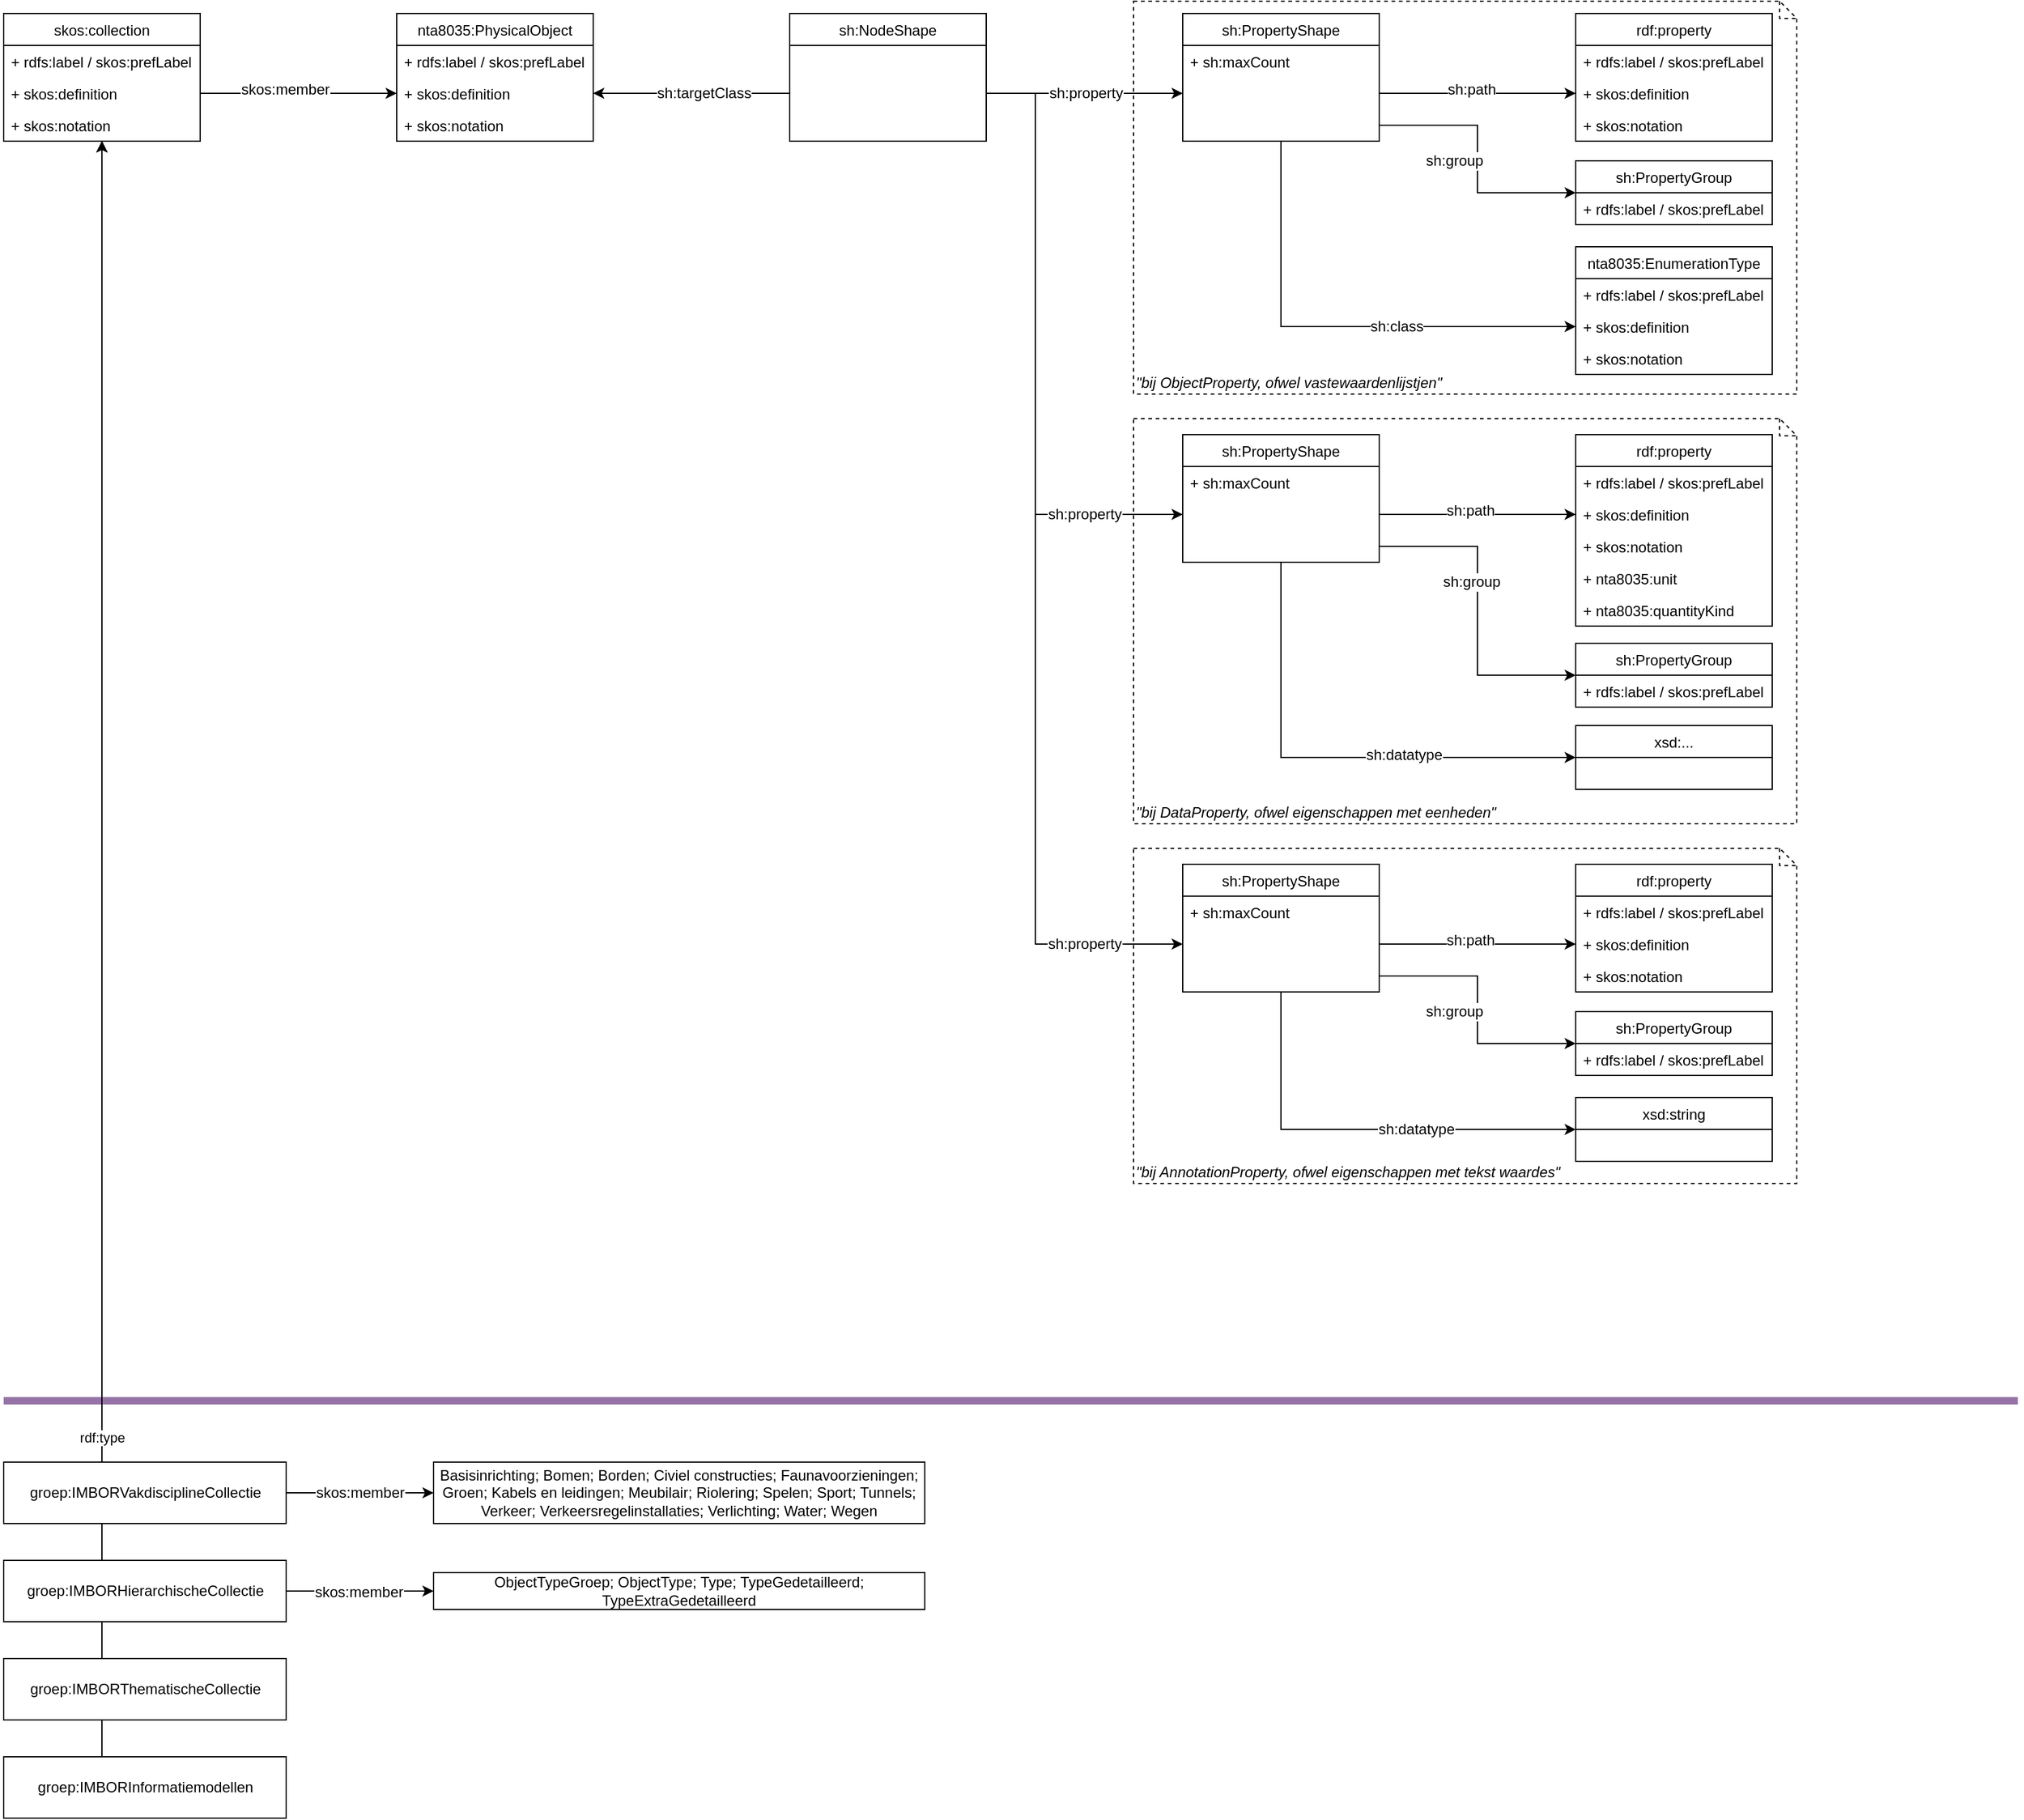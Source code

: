 <mxfile version="12.6.7" type="github">
  <diagram id="uO4dAVEa6rhhREKeQXkx" name="Page-1">
    <mxGraphModel dx="1662" dy="909" grid="1" gridSize="10" guides="1" tooltips="1" connect="1" arrows="1" fold="1" page="1" pageScale="1" pageWidth="1654" pageHeight="1169" math="0" shadow="0">
      <root>
        <mxCell id="0"/>
        <mxCell id="1" parent="0"/>
        <mxCell id="aZ_iibs6CTDmy4hI5hPu-142" value="rdf:type" style="edgeStyle=orthogonalEdgeStyle;rounded=0;orthogonalLoop=1;jettySize=auto;html=1;exitX=0.5;exitY=0;exitDx=0;exitDy=0;" edge="1" parent="1" source="aZ_iibs6CTDmy4hI5hPu-141" target="aZ_iibs6CTDmy4hI5hPu-5">
          <mxGeometry x="-0.757" y="-30" relative="1" as="geometry">
            <mxPoint x="135" y="1370" as="sourcePoint"/>
            <mxPoint x="100" y="134" as="targetPoint"/>
            <Array as="points">
              <mxPoint x="90" y="1440"/>
            </Array>
            <mxPoint as="offset"/>
          </mxGeometry>
        </mxCell>
        <mxCell id="aZ_iibs6CTDmy4hI5hPu-120" value="&lt;i&gt;&quot;bij AnnotationProperty, ofwel eigenschappen met tekst waardes&quot;&lt;/i&gt;" style="shape=note;whiteSpace=wrap;html=1;size=14;verticalAlign=bottom;align=left;spacingTop=-6;dashed=1;" vertex="1" parent="1">
          <mxGeometry x="930" y="700" width="540" height="273" as="geometry"/>
        </mxCell>
        <mxCell id="aZ_iibs6CTDmy4hI5hPu-119" value="&lt;i&gt;&quot;bij DataProperty, ofwel eigenschappen met eenheden&quot;&lt;/i&gt;" style="shape=note;whiteSpace=wrap;html=1;size=14;verticalAlign=bottom;align=left;spacingTop=-6;dashed=1;" vertex="1" parent="1">
          <mxGeometry x="930" y="350" width="540" height="330" as="geometry"/>
        </mxCell>
        <mxCell id="aZ_iibs6CTDmy4hI5hPu-118" value="&lt;i&gt;&quot;bij ObjectProperty, ofwel vastewaardenlijstjen&quot;&lt;/i&gt;" style="shape=note;whiteSpace=wrap;html=1;size=14;verticalAlign=bottom;align=left;spacingTop=-6;dashed=1;" vertex="1" parent="1">
          <mxGeometry x="930" y="10" width="540" height="320" as="geometry"/>
        </mxCell>
        <mxCell id="aZ_iibs6CTDmy4hI5hPu-1" value="nta8035:PhysicalObject" style="swimlane;fontStyle=0;childLayout=stackLayout;horizontal=1;startSize=26;fillColor=none;horizontalStack=0;resizeParent=1;resizeParentMax=0;resizeLast=0;collapsible=1;marginBottom=0;" vertex="1" parent="1">
          <mxGeometry x="330" y="20" width="160" height="104" as="geometry"/>
        </mxCell>
        <mxCell id="aZ_iibs6CTDmy4hI5hPu-2" value="+ rdfs:label / skos:prefLabel" style="text;strokeColor=none;fillColor=none;align=left;verticalAlign=top;spacingLeft=4;spacingRight=4;overflow=hidden;rotatable=0;points=[[0,0.5],[1,0.5]];portConstraint=eastwest;" vertex="1" parent="aZ_iibs6CTDmy4hI5hPu-1">
          <mxGeometry y="26" width="160" height="26" as="geometry"/>
        </mxCell>
        <mxCell id="aZ_iibs6CTDmy4hI5hPu-4" value="+ skos:definition" style="text;strokeColor=none;fillColor=none;align=left;verticalAlign=top;spacingLeft=4;spacingRight=4;overflow=hidden;rotatable=0;points=[[0,0.5],[1,0.5]];portConstraint=eastwest;" vertex="1" parent="aZ_iibs6CTDmy4hI5hPu-1">
          <mxGeometry y="52" width="160" height="26" as="geometry"/>
        </mxCell>
        <mxCell id="aZ_iibs6CTDmy4hI5hPu-127" value="+ skos:notation" style="text;strokeColor=none;fillColor=none;align=left;verticalAlign=top;spacingLeft=4;spacingRight=4;overflow=hidden;rotatable=0;points=[[0,0.5],[1,0.5]];portConstraint=eastwest;" vertex="1" parent="aZ_iibs6CTDmy4hI5hPu-1">
          <mxGeometry y="78" width="160" height="26" as="geometry"/>
        </mxCell>
        <mxCell id="aZ_iibs6CTDmy4hI5hPu-5" value="skos:collection" style="swimlane;fontStyle=0;childLayout=stackLayout;horizontal=1;startSize=26;fillColor=none;horizontalStack=0;resizeParent=1;resizeParentMax=0;resizeLast=0;collapsible=1;marginBottom=0;" vertex="1" parent="1">
          <mxGeometry x="10" y="20" width="160" height="104" as="geometry"/>
        </mxCell>
        <mxCell id="aZ_iibs6CTDmy4hI5hPu-6" value="+ rdfs:label / skos:prefLabel" style="text;strokeColor=none;fillColor=none;align=left;verticalAlign=top;spacingLeft=4;spacingRight=4;overflow=hidden;rotatable=0;points=[[0,0.5],[1,0.5]];portConstraint=eastwest;" vertex="1" parent="aZ_iibs6CTDmy4hI5hPu-5">
          <mxGeometry y="26" width="160" height="26" as="geometry"/>
        </mxCell>
        <mxCell id="aZ_iibs6CTDmy4hI5hPu-7" value="+ skos:definition" style="text;strokeColor=none;fillColor=none;align=left;verticalAlign=top;spacingLeft=4;spacingRight=4;overflow=hidden;rotatable=0;points=[[0,0.5],[1,0.5]];portConstraint=eastwest;" vertex="1" parent="aZ_iibs6CTDmy4hI5hPu-5">
          <mxGeometry y="52" width="160" height="26" as="geometry"/>
        </mxCell>
        <mxCell id="aZ_iibs6CTDmy4hI5hPu-8" value="+ skos:notation" style="text;strokeColor=none;fillColor=none;align=left;verticalAlign=top;spacingLeft=4;spacingRight=4;overflow=hidden;rotatable=0;points=[[0,0.5],[1,0.5]];portConstraint=eastwest;" vertex="1" parent="aZ_iibs6CTDmy4hI5hPu-5">
          <mxGeometry y="78" width="160" height="26" as="geometry"/>
        </mxCell>
        <mxCell id="aZ_iibs6CTDmy4hI5hPu-9" style="edgeStyle=orthogonalEdgeStyle;rounded=0;orthogonalLoop=1;jettySize=auto;html=1;entryX=0;entryY=0.5;entryDx=0;entryDy=0;" edge="1" parent="1" source="aZ_iibs6CTDmy4hI5hPu-7">
          <mxGeometry relative="1" as="geometry">
            <mxPoint x="330" y="85" as="targetPoint"/>
          </mxGeometry>
        </mxCell>
        <mxCell id="aZ_iibs6CTDmy4hI5hPu-10" value="&lt;div&gt;skos:member&lt;/div&gt;" style="text;html=1;align=center;verticalAlign=middle;resizable=0;points=[];labelBackgroundColor=#ffffff;" vertex="1" connectable="0" parent="aZ_iibs6CTDmy4hI5hPu-9">
          <mxGeometry x="-0.143" y="3" relative="1" as="geometry">
            <mxPoint as="offset"/>
          </mxGeometry>
        </mxCell>
        <mxCell id="aZ_iibs6CTDmy4hI5hPu-21" style="edgeStyle=orthogonalEdgeStyle;rounded=0;orthogonalLoop=1;jettySize=auto;html=1;entryX=0;entryY=0.5;entryDx=0;entryDy=0;exitX=1;exitY=0.5;exitDx=0;exitDy=0;" edge="1" parent="1" source="aZ_iibs6CTDmy4hI5hPu-13" target="aZ_iibs6CTDmy4hI5hPu-19">
          <mxGeometry relative="1" as="geometry"/>
        </mxCell>
        <mxCell id="aZ_iibs6CTDmy4hI5hPu-22" value="sh:property" style="text;html=1;align=center;verticalAlign=middle;resizable=0;points=[];labelBackgroundColor=#ffffff;" vertex="1" connectable="0" parent="aZ_iibs6CTDmy4hI5hPu-21">
          <mxGeometry x="0.317" y="-2" relative="1" as="geometry">
            <mxPoint x="-25" y="-2" as="offset"/>
          </mxGeometry>
        </mxCell>
        <mxCell id="aZ_iibs6CTDmy4hI5hPu-11" value="sh:NodeShape" style="swimlane;fontStyle=0;childLayout=stackLayout;horizontal=1;startSize=26;fillColor=none;horizontalStack=0;resizeParent=1;resizeParentMax=0;resizeLast=0;collapsible=1;marginBottom=0;" vertex="1" parent="1">
          <mxGeometry x="650" y="20" width="160" height="104" as="geometry"/>
        </mxCell>
        <mxCell id="aZ_iibs6CTDmy4hI5hPu-12" value=" " style="text;strokeColor=none;fillColor=none;align=left;verticalAlign=top;spacingLeft=4;spacingRight=4;overflow=hidden;rotatable=0;points=[[0,0.5],[1,0.5]];portConstraint=eastwest;" vertex="1" parent="aZ_iibs6CTDmy4hI5hPu-11">
          <mxGeometry y="26" width="160" height="26" as="geometry"/>
        </mxCell>
        <mxCell id="aZ_iibs6CTDmy4hI5hPu-13" value=" " style="text;strokeColor=none;fillColor=none;align=left;verticalAlign=top;spacingLeft=4;spacingRight=4;overflow=hidden;rotatable=0;points=[[0,0.5],[1,0.5]];portConstraint=eastwest;" vertex="1" parent="aZ_iibs6CTDmy4hI5hPu-11">
          <mxGeometry y="52" width="160" height="26" as="geometry"/>
        </mxCell>
        <mxCell id="aZ_iibs6CTDmy4hI5hPu-14" value=" " style="text;strokeColor=none;fillColor=none;align=left;verticalAlign=top;spacingLeft=4;spacingRight=4;overflow=hidden;rotatable=0;points=[[0,0.5],[1,0.5]];portConstraint=eastwest;" vertex="1" parent="aZ_iibs6CTDmy4hI5hPu-11">
          <mxGeometry y="78" width="160" height="26" as="geometry"/>
        </mxCell>
        <mxCell id="aZ_iibs6CTDmy4hI5hPu-15" style="edgeStyle=orthogonalEdgeStyle;rounded=0;orthogonalLoop=1;jettySize=auto;html=1;entryX=1;entryY=0.5;entryDx=0;entryDy=0;" edge="1" parent="1" source="aZ_iibs6CTDmy4hI5hPu-13">
          <mxGeometry relative="1" as="geometry">
            <mxPoint x="490" y="85" as="targetPoint"/>
          </mxGeometry>
        </mxCell>
        <mxCell id="aZ_iibs6CTDmy4hI5hPu-16" value="sh:targetClass" style="text;html=1;align=center;verticalAlign=middle;resizable=0;points=[];labelBackgroundColor=#ffffff;" vertex="1" connectable="0" parent="aZ_iibs6CTDmy4hI5hPu-15">
          <mxGeometry x="-0.419" y="4" relative="1" as="geometry">
            <mxPoint x="-24" y="-4" as="offset"/>
          </mxGeometry>
        </mxCell>
        <mxCell id="aZ_iibs6CTDmy4hI5hPu-27" style="edgeStyle=orthogonalEdgeStyle;rounded=0;orthogonalLoop=1;jettySize=auto;html=1;entryX=0;entryY=0.5;entryDx=0;entryDy=0;exitX=1;exitY=0.5;exitDx=0;exitDy=0;" edge="1" parent="1" source="aZ_iibs6CTDmy4hI5hPu-19">
          <mxGeometry relative="1" as="geometry">
            <mxPoint x="1290" y="85" as="targetPoint"/>
          </mxGeometry>
        </mxCell>
        <mxCell id="aZ_iibs6CTDmy4hI5hPu-28" value="sh:path" style="text;html=1;align=center;verticalAlign=middle;resizable=0;points=[];labelBackgroundColor=#ffffff;" vertex="1" connectable="0" parent="aZ_iibs6CTDmy4hI5hPu-27">
          <mxGeometry x="-0.074" y="3" relative="1" as="geometry">
            <mxPoint as="offset"/>
          </mxGeometry>
        </mxCell>
        <mxCell id="aZ_iibs6CTDmy4hI5hPu-33" style="edgeStyle=orthogonalEdgeStyle;rounded=0;orthogonalLoop=1;jettySize=auto;html=1;entryX=0;entryY=0.5;entryDx=0;entryDy=0;" edge="1" parent="1" source="aZ_iibs6CTDmy4hI5hPu-17" target="aZ_iibs6CTDmy4hI5hPu-31">
          <mxGeometry relative="1" as="geometry">
            <mxPoint x="1090" y="140" as="sourcePoint"/>
            <mxPoint x="1250" y="330" as="targetPoint"/>
          </mxGeometry>
        </mxCell>
        <mxCell id="aZ_iibs6CTDmy4hI5hPu-34" value="sh:class" style="text;html=1;align=center;verticalAlign=middle;resizable=0;points=[];labelBackgroundColor=#ffffff;" vertex="1" connectable="0" parent="aZ_iibs6CTDmy4hI5hPu-33">
          <mxGeometry x="0.261" y="-22" relative="1" as="geometry">
            <mxPoint x="-2" y="-22" as="offset"/>
          </mxGeometry>
        </mxCell>
        <mxCell id="aZ_iibs6CTDmy4hI5hPu-50" style="edgeStyle=orthogonalEdgeStyle;rounded=0;orthogonalLoop=1;jettySize=auto;html=1;entryX=0;entryY=0.5;entryDx=0;entryDy=0;exitX=1;exitY=0.5;exitDx=0;exitDy=0;" edge="1" parent="1" source="aZ_iibs6CTDmy4hI5hPu-20" target="aZ_iibs6CTDmy4hI5hPu-46">
          <mxGeometry relative="1" as="geometry">
            <mxPoint x="1110" y="170" as="sourcePoint"/>
          </mxGeometry>
        </mxCell>
        <mxCell id="aZ_iibs6CTDmy4hI5hPu-51" value="sh:group" style="text;html=1;align=center;verticalAlign=middle;resizable=0;points=[];labelBackgroundColor=#ffffff;" vertex="1" connectable="0" parent="aZ_iibs6CTDmy4hI5hPu-50">
          <mxGeometry x="-0.436" relative="1" as="geometry">
            <mxPoint y="29" as="offset"/>
          </mxGeometry>
        </mxCell>
        <mxCell id="aZ_iibs6CTDmy4hI5hPu-17" value="sh:PropertyShape" style="swimlane;fontStyle=0;childLayout=stackLayout;horizontal=1;startSize=26;fillColor=none;horizontalStack=0;resizeParent=1;resizeParentMax=0;resizeLast=0;collapsible=1;marginBottom=0;" vertex="1" parent="1">
          <mxGeometry x="970" y="20" width="160" height="104" as="geometry"/>
        </mxCell>
        <mxCell id="aZ_iibs6CTDmy4hI5hPu-18" value="+ sh:maxCount" style="text;strokeColor=none;fillColor=none;align=left;verticalAlign=top;spacingLeft=4;spacingRight=4;overflow=hidden;rotatable=0;points=[[0,0.5],[1,0.5]];portConstraint=eastwest;" vertex="1" parent="aZ_iibs6CTDmy4hI5hPu-17">
          <mxGeometry y="26" width="160" height="26" as="geometry"/>
        </mxCell>
        <mxCell id="aZ_iibs6CTDmy4hI5hPu-19" value=" " style="text;strokeColor=none;fillColor=none;align=left;verticalAlign=top;spacingLeft=4;spacingRight=4;overflow=hidden;rotatable=0;points=[[0,0.5],[1,0.5]];portConstraint=eastwest;" vertex="1" parent="aZ_iibs6CTDmy4hI5hPu-17">
          <mxGeometry y="52" width="160" height="26" as="geometry"/>
        </mxCell>
        <mxCell id="aZ_iibs6CTDmy4hI5hPu-20" value=" " style="text;strokeColor=none;fillColor=none;align=left;verticalAlign=top;spacingLeft=4;spacingRight=4;overflow=hidden;rotatable=0;points=[[0,0.5],[1,0.5]];portConstraint=eastwest;" vertex="1" parent="aZ_iibs6CTDmy4hI5hPu-17">
          <mxGeometry y="78" width="160" height="26" as="geometry"/>
        </mxCell>
        <mxCell id="aZ_iibs6CTDmy4hI5hPu-23" value="rdf:property" style="swimlane;fontStyle=0;childLayout=stackLayout;horizontal=1;startSize=26;fillColor=none;horizontalStack=0;resizeParent=1;resizeParentMax=0;resizeLast=0;collapsible=1;marginBottom=0;" vertex="1" parent="1">
          <mxGeometry x="1290" y="20" width="160" height="104" as="geometry"/>
        </mxCell>
        <mxCell id="aZ_iibs6CTDmy4hI5hPu-24" value="+ rdfs:label / skos:prefLabel" style="text;strokeColor=none;fillColor=none;align=left;verticalAlign=top;spacingLeft=4;spacingRight=4;overflow=hidden;rotatable=0;points=[[0,0.5],[1,0.5]];portConstraint=eastwest;fontStyle=0" vertex="1" parent="aZ_iibs6CTDmy4hI5hPu-23">
          <mxGeometry y="26" width="160" height="26" as="geometry"/>
        </mxCell>
        <mxCell id="aZ_iibs6CTDmy4hI5hPu-128" value="+ skos:definition" style="text;strokeColor=none;fillColor=none;align=left;verticalAlign=top;spacingLeft=4;spacingRight=4;overflow=hidden;rotatable=0;points=[[0,0.5],[1,0.5]];portConstraint=eastwest;" vertex="1" parent="aZ_iibs6CTDmy4hI5hPu-23">
          <mxGeometry y="52" width="160" height="26" as="geometry"/>
        </mxCell>
        <mxCell id="aZ_iibs6CTDmy4hI5hPu-26" value="+ skos:notation" style="text;strokeColor=none;fillColor=none;align=left;verticalAlign=top;spacingLeft=4;spacingRight=4;overflow=hidden;rotatable=0;points=[[0,0.5],[1,0.5]];portConstraint=eastwest;" vertex="1" parent="aZ_iibs6CTDmy4hI5hPu-23">
          <mxGeometry y="78" width="160" height="26" as="geometry"/>
        </mxCell>
        <mxCell id="aZ_iibs6CTDmy4hI5hPu-29" value="nta8035:EnumerationType" style="swimlane;fontStyle=0;childLayout=stackLayout;horizontal=1;startSize=26;fillColor=none;horizontalStack=0;resizeParent=1;resizeParentMax=0;resizeLast=0;collapsible=1;marginBottom=0;" vertex="1" parent="1">
          <mxGeometry x="1290" y="210" width="160" height="104" as="geometry"/>
        </mxCell>
        <mxCell id="aZ_iibs6CTDmy4hI5hPu-30" value="+ rdfs:label / skos:prefLabel" style="text;strokeColor=none;fillColor=none;align=left;verticalAlign=top;spacingLeft=4;spacingRight=4;overflow=hidden;rotatable=0;points=[[0,0.5],[1,0.5]];portConstraint=eastwest;" vertex="1" parent="aZ_iibs6CTDmy4hI5hPu-29">
          <mxGeometry y="26" width="160" height="26" as="geometry"/>
        </mxCell>
        <mxCell id="aZ_iibs6CTDmy4hI5hPu-31" value="+ skos:definition" style="text;strokeColor=none;fillColor=none;align=left;verticalAlign=top;spacingLeft=4;spacingRight=4;overflow=hidden;rotatable=0;points=[[0,0.5],[1,0.5]];portConstraint=eastwest;" vertex="1" parent="aZ_iibs6CTDmy4hI5hPu-29">
          <mxGeometry y="52" width="160" height="26" as="geometry"/>
        </mxCell>
        <mxCell id="aZ_iibs6CTDmy4hI5hPu-32" value="+ skos:notation" style="text;strokeColor=none;fillColor=none;align=left;verticalAlign=top;spacingLeft=4;spacingRight=4;overflow=hidden;rotatable=0;points=[[0,0.5],[1,0.5]];portConstraint=eastwest;" vertex="1" parent="aZ_iibs6CTDmy4hI5hPu-29">
          <mxGeometry y="78" width="160" height="26" as="geometry"/>
        </mxCell>
        <mxCell id="aZ_iibs6CTDmy4hI5hPu-46" value="sh:PropertyGroup" style="swimlane;fontStyle=0;childLayout=stackLayout;horizontal=1;startSize=26;fillColor=none;horizontalStack=0;resizeParent=1;resizeParentMax=0;resizeLast=0;collapsible=1;marginBottom=0;" vertex="1" parent="1">
          <mxGeometry x="1290" y="140" width="160" height="52" as="geometry"/>
        </mxCell>
        <mxCell id="aZ_iibs6CTDmy4hI5hPu-47" value="+ rdfs:label / skos:prefLabel" style="text;strokeColor=none;fillColor=none;align=left;verticalAlign=top;spacingLeft=4;spacingRight=4;overflow=hidden;rotatable=0;points=[[0,0.5],[1,0.5]];portConstraint=eastwest;" vertex="1" parent="aZ_iibs6CTDmy4hI5hPu-46">
          <mxGeometry y="26" width="160" height="26" as="geometry"/>
        </mxCell>
        <mxCell id="aZ_iibs6CTDmy4hI5hPu-54" value="groep:IMBORThematischeCollectie" style="html=1;" vertex="1" parent="1">
          <mxGeometry x="10" y="1360" width="230" height="50" as="geometry"/>
        </mxCell>
        <mxCell id="aZ_iibs6CTDmy4hI5hPu-56" value="rdf:type" style="edgeStyle=orthogonalEdgeStyle;rounded=0;orthogonalLoop=1;jettySize=auto;html=1;exitX=0.5;exitY=0;exitDx=0;exitDy=0;" edge="1" parent="1" source="aZ_iibs6CTDmy4hI5hPu-53" target="aZ_iibs6CTDmy4hI5hPu-5">
          <mxGeometry x="-0.879" y="-10" relative="1" as="geometry">
            <mxPoint x="100" y="190" as="sourcePoint"/>
            <mxPoint x="100" y="134" as="targetPoint"/>
            <Array as="points">
              <mxPoint x="90" y="190"/>
              <mxPoint x="90" y="190"/>
            </Array>
            <mxPoint as="offset"/>
          </mxGeometry>
        </mxCell>
        <mxCell id="aZ_iibs6CTDmy4hI5hPu-57" value="rdf:type" style="edgeStyle=orthogonalEdgeStyle;rounded=0;orthogonalLoop=1;jettySize=auto;html=1;exitX=0.5;exitY=0;exitDx=0;exitDy=0;" edge="1" parent="1" source="aZ_iibs6CTDmy4hI5hPu-54" target="aZ_iibs6CTDmy4hI5hPu-5">
          <mxGeometry x="-0.757" y="-30" relative="1" as="geometry">
            <mxPoint x="100" y="270" as="sourcePoint"/>
            <mxPoint x="100" y="134" as="targetPoint"/>
            <Array as="points">
              <mxPoint x="90" y="230"/>
              <mxPoint x="90" y="230"/>
            </Array>
            <mxPoint as="offset"/>
          </mxGeometry>
        </mxCell>
        <mxCell id="aZ_iibs6CTDmy4hI5hPu-135" style="edgeStyle=orthogonalEdgeStyle;rounded=0;orthogonalLoop=1;jettySize=auto;html=1;entryX=0;entryY=0.5;entryDx=0;entryDy=0;strokeWidth=1;" edge="1" parent="1" source="aZ_iibs6CTDmy4hI5hPu-53" target="aZ_iibs6CTDmy4hI5hPu-134">
          <mxGeometry relative="1" as="geometry"/>
        </mxCell>
        <mxCell id="aZ_iibs6CTDmy4hI5hPu-53" value="groep:IMBORHierarchischeCollectie" style="html=1;" vertex="1" parent="1">
          <mxGeometry x="10" y="1280" width="230" height="50" as="geometry"/>
        </mxCell>
        <mxCell id="aZ_iibs6CTDmy4hI5hPu-58" style="edgeStyle=orthogonalEdgeStyle;rounded=0;orthogonalLoop=1;jettySize=auto;html=1;entryX=0;entryY=0.5;entryDx=0;entryDy=0;exitX=1;exitY=0.5;exitDx=0;exitDy=0;" edge="1" parent="1" target="aZ_iibs6CTDmy4hI5hPu-70" source="aZ_iibs6CTDmy4hI5hPu-13">
          <mxGeometry relative="1" as="geometry">
            <mxPoint x="810" y="465" as="sourcePoint"/>
            <Array as="points">
              <mxPoint x="850" y="85"/>
              <mxPoint x="850" y="428"/>
            </Array>
          </mxGeometry>
        </mxCell>
        <mxCell id="aZ_iibs6CTDmy4hI5hPu-59" value="sh:property" style="text;html=1;align=center;verticalAlign=middle;resizable=0;points=[];labelBackgroundColor=#ffffff;" vertex="1" connectable="0" parent="aZ_iibs6CTDmy4hI5hPu-58">
          <mxGeometry x="0.317" y="-2" relative="1" as="geometry">
            <mxPoint x="42" y="52.17" as="offset"/>
          </mxGeometry>
        </mxCell>
        <mxCell id="aZ_iibs6CTDmy4hI5hPu-60" style="edgeStyle=orthogonalEdgeStyle;rounded=0;orthogonalLoop=1;jettySize=auto;html=1;exitX=1;exitY=0.5;exitDx=0;exitDy=0;entryX=0;entryY=0.5;entryDx=0;entryDy=0;" edge="1" parent="1" source="aZ_iibs6CTDmy4hI5hPu-70" target="aZ_iibs6CTDmy4hI5hPu-129">
          <mxGeometry relative="1" as="geometry">
            <mxPoint x="1250" y="383" as="targetPoint"/>
          </mxGeometry>
        </mxCell>
        <mxCell id="aZ_iibs6CTDmy4hI5hPu-61" value="sh:path" style="text;html=1;align=center;verticalAlign=middle;resizable=0;points=[];labelBackgroundColor=#ffffff;" vertex="1" connectable="0" parent="aZ_iibs6CTDmy4hI5hPu-60">
          <mxGeometry x="-0.074" y="3" relative="1" as="geometry">
            <mxPoint as="offset"/>
          </mxGeometry>
        </mxCell>
        <mxCell id="aZ_iibs6CTDmy4hI5hPu-64" style="edgeStyle=orthogonalEdgeStyle;rounded=0;orthogonalLoop=1;jettySize=auto;html=1;entryX=0;entryY=0.5;entryDx=0;entryDy=0;" edge="1" parent="1" source="aZ_iibs6CTDmy4hI5hPu-68" target="aZ_iibs6CTDmy4hI5hPu-80">
          <mxGeometry relative="1" as="geometry">
            <mxPoint x="1290" y="652" as="targetPoint"/>
            <Array as="points">
              <mxPoint x="1050" y="626"/>
            </Array>
          </mxGeometry>
        </mxCell>
        <mxCell id="aZ_iibs6CTDmy4hI5hPu-65" value="sh:datatype" style="text;html=1;align=center;verticalAlign=middle;resizable=0;points=[];labelBackgroundColor=#ffffff;" vertex="1" connectable="0" parent="aZ_iibs6CTDmy4hI5hPu-64">
          <mxGeometry x="0.24" y="-35" relative="1" as="geometry">
            <mxPoint x="11.67" y="-37" as="offset"/>
          </mxGeometry>
        </mxCell>
        <mxCell id="aZ_iibs6CTDmy4hI5hPu-66" style="edgeStyle=orthogonalEdgeStyle;rounded=0;orthogonalLoop=1;jettySize=auto;html=1;entryX=0;entryY=0.5;entryDx=0;entryDy=0;exitX=1;exitY=0.5;exitDx=0;exitDy=0;" edge="1" parent="1" source="aZ_iibs6CTDmy4hI5hPu-71" target="aZ_iibs6CTDmy4hI5hPu-84">
          <mxGeometry relative="1" as="geometry">
            <mxPoint x="1110" y="513" as="sourcePoint"/>
          </mxGeometry>
        </mxCell>
        <mxCell id="aZ_iibs6CTDmy4hI5hPu-67" value="sh:group" style="text;html=1;align=center;verticalAlign=middle;resizable=0;points=[];labelBackgroundColor=#ffffff;" vertex="1" connectable="0" parent="aZ_iibs6CTDmy4hI5hPu-66">
          <mxGeometry x="-0.436" relative="1" as="geometry">
            <mxPoint y="29" as="offset"/>
          </mxGeometry>
        </mxCell>
        <mxCell id="aZ_iibs6CTDmy4hI5hPu-68" value="sh:PropertyShape" style="swimlane;fontStyle=0;childLayout=stackLayout;horizontal=1;startSize=26;fillColor=none;horizontalStack=0;resizeParent=1;resizeParentMax=0;resizeLast=0;collapsible=1;marginBottom=0;" vertex="1" parent="1">
          <mxGeometry x="970" y="363" width="160" height="104" as="geometry"/>
        </mxCell>
        <mxCell id="aZ_iibs6CTDmy4hI5hPu-69" value="+ sh:maxCount" style="text;strokeColor=none;fillColor=none;align=left;verticalAlign=top;spacingLeft=4;spacingRight=4;overflow=hidden;rotatable=0;points=[[0,0.5],[1,0.5]];portConstraint=eastwest;" vertex="1" parent="aZ_iibs6CTDmy4hI5hPu-68">
          <mxGeometry y="26" width="160" height="26" as="geometry"/>
        </mxCell>
        <mxCell id="aZ_iibs6CTDmy4hI5hPu-70" value=" " style="text;strokeColor=none;fillColor=none;align=left;verticalAlign=top;spacingLeft=4;spacingRight=4;overflow=hidden;rotatable=0;points=[[0,0.5],[1,0.5]];portConstraint=eastwest;" vertex="1" parent="aZ_iibs6CTDmy4hI5hPu-68">
          <mxGeometry y="52" width="160" height="26" as="geometry"/>
        </mxCell>
        <mxCell id="aZ_iibs6CTDmy4hI5hPu-71" value=" " style="text;strokeColor=none;fillColor=none;align=left;verticalAlign=top;spacingLeft=4;spacingRight=4;overflow=hidden;rotatable=0;points=[[0,0.5],[1,0.5]];portConstraint=eastwest;" vertex="1" parent="aZ_iibs6CTDmy4hI5hPu-68">
          <mxGeometry y="78" width="160" height="26" as="geometry"/>
        </mxCell>
        <mxCell id="aZ_iibs6CTDmy4hI5hPu-72" value="rdf:property" style="swimlane;fontStyle=0;childLayout=stackLayout;horizontal=1;startSize=26;fillColor=none;horizontalStack=0;resizeParent=1;resizeParentMax=0;resizeLast=0;collapsible=1;marginBottom=0;" vertex="1" parent="1">
          <mxGeometry x="1290" y="363" width="160" height="156" as="geometry"/>
        </mxCell>
        <mxCell id="aZ_iibs6CTDmy4hI5hPu-75" value="+ rdfs:label / skos:prefLabel" style="text;strokeColor=none;fillColor=none;align=left;verticalAlign=top;spacingLeft=4;spacingRight=4;overflow=hidden;rotatable=0;points=[[0,0.5],[1,0.5]];portConstraint=eastwest;" vertex="1" parent="aZ_iibs6CTDmy4hI5hPu-72">
          <mxGeometry y="26" width="160" height="26" as="geometry"/>
        </mxCell>
        <mxCell id="aZ_iibs6CTDmy4hI5hPu-129" value="+ skos:definition" style="text;strokeColor=none;fillColor=none;align=left;verticalAlign=top;spacingLeft=4;spacingRight=4;overflow=hidden;rotatable=0;points=[[0,0.5],[1,0.5]];portConstraint=eastwest;" vertex="1" parent="aZ_iibs6CTDmy4hI5hPu-72">
          <mxGeometry y="52" width="160" height="26" as="geometry"/>
        </mxCell>
        <mxCell id="aZ_iibs6CTDmy4hI5hPu-130" value="+ skos:notation" style="text;strokeColor=none;fillColor=none;align=left;verticalAlign=top;spacingLeft=4;spacingRight=4;overflow=hidden;rotatable=0;points=[[0,0.5],[1,0.5]];portConstraint=eastwest;" vertex="1" parent="aZ_iibs6CTDmy4hI5hPu-72">
          <mxGeometry y="78" width="160" height="26" as="geometry"/>
        </mxCell>
        <mxCell id="aZ_iibs6CTDmy4hI5hPu-73" value="+ nta8035:unit" style="text;strokeColor=none;fillColor=none;align=left;verticalAlign=top;spacingLeft=4;spacingRight=4;overflow=hidden;rotatable=0;points=[[0,0.5],[1,0.5]];portConstraint=eastwest;fontStyle=0" vertex="1" parent="aZ_iibs6CTDmy4hI5hPu-72">
          <mxGeometry y="104" width="160" height="26" as="geometry"/>
        </mxCell>
        <mxCell id="aZ_iibs6CTDmy4hI5hPu-74" value="+ nta8035:quantityKind" style="text;strokeColor=none;fillColor=none;align=left;verticalAlign=top;spacingLeft=4;spacingRight=4;overflow=hidden;rotatable=0;points=[[0,0.5],[1,0.5]];portConstraint=eastwest;fontStyle=0" vertex="1" parent="aZ_iibs6CTDmy4hI5hPu-72">
          <mxGeometry y="130" width="160" height="26" as="geometry"/>
        </mxCell>
        <mxCell id="aZ_iibs6CTDmy4hI5hPu-80" value="xsd:..." style="swimlane;fontStyle=0;childLayout=stackLayout;horizontal=1;startSize=26;fillColor=none;horizontalStack=0;resizeParent=1;resizeParentMax=0;resizeLast=0;collapsible=1;marginBottom=0;" vertex="1" parent="1">
          <mxGeometry x="1290" y="600" width="160" height="52" as="geometry"/>
        </mxCell>
        <mxCell id="aZ_iibs6CTDmy4hI5hPu-84" value="sh:PropertyGroup" style="swimlane;fontStyle=0;childLayout=stackLayout;horizontal=1;startSize=26;fillColor=none;horizontalStack=0;resizeParent=1;resizeParentMax=0;resizeLast=0;collapsible=1;marginBottom=0;" vertex="1" parent="1">
          <mxGeometry x="1290" y="533" width="160" height="52" as="geometry"/>
        </mxCell>
        <mxCell id="aZ_iibs6CTDmy4hI5hPu-85" value="+ rdfs:label / skos:prefLabel" style="text;strokeColor=none;fillColor=none;align=left;verticalAlign=top;spacingLeft=4;spacingRight=4;overflow=hidden;rotatable=0;points=[[0,0.5],[1,0.5]];portConstraint=eastwest;" vertex="1" parent="aZ_iibs6CTDmy4hI5hPu-84">
          <mxGeometry y="26" width="160" height="26" as="geometry"/>
        </mxCell>
        <mxCell id="aZ_iibs6CTDmy4hI5hPu-88" style="edgeStyle=orthogonalEdgeStyle;rounded=0;orthogonalLoop=1;jettySize=auto;html=1;entryX=0;entryY=0.5;entryDx=0;entryDy=0;exitX=1;exitY=0.5;exitDx=0;exitDy=0;" edge="1" parent="1" target="aZ_iibs6CTDmy4hI5hPu-100" source="aZ_iibs6CTDmy4hI5hPu-13">
          <mxGeometry relative="1" as="geometry">
            <mxPoint x="810" y="845" as="sourcePoint"/>
            <Array as="points">
              <mxPoint x="850" y="85"/>
              <mxPoint x="850" y="778"/>
            </Array>
          </mxGeometry>
        </mxCell>
        <mxCell id="aZ_iibs6CTDmy4hI5hPu-89" value="sh:property" style="text;html=1;align=center;verticalAlign=middle;resizable=0;points=[];labelBackgroundColor=#ffffff;" vertex="1" connectable="0" parent="aZ_iibs6CTDmy4hI5hPu-88">
          <mxGeometry x="0.317" y="-2" relative="1" as="geometry">
            <mxPoint x="42" y="171.33" as="offset"/>
          </mxGeometry>
        </mxCell>
        <mxCell id="aZ_iibs6CTDmy4hI5hPu-90" style="edgeStyle=orthogonalEdgeStyle;rounded=0;orthogonalLoop=1;jettySize=auto;html=1;entryX=0;entryY=0.5;entryDx=0;entryDy=0;exitX=1;exitY=0.5;exitDx=0;exitDy=0;" edge="1" parent="1" source="aZ_iibs6CTDmy4hI5hPu-100" target="aZ_iibs6CTDmy4hI5hPu-104">
          <mxGeometry relative="1" as="geometry">
            <mxPoint x="1250" y="733" as="targetPoint"/>
          </mxGeometry>
        </mxCell>
        <mxCell id="aZ_iibs6CTDmy4hI5hPu-91" value="sh:path" style="text;html=1;align=center;verticalAlign=middle;resizable=0;points=[];labelBackgroundColor=#ffffff;" vertex="1" connectable="0" parent="aZ_iibs6CTDmy4hI5hPu-90">
          <mxGeometry x="-0.074" y="3" relative="1" as="geometry">
            <mxPoint as="offset"/>
          </mxGeometry>
        </mxCell>
        <mxCell id="aZ_iibs6CTDmy4hI5hPu-94" style="edgeStyle=orthogonalEdgeStyle;rounded=0;orthogonalLoop=1;jettySize=auto;html=1;entryX=0;entryY=0.5;entryDx=0;entryDy=0;" edge="1" parent="1" source="aZ_iibs6CTDmy4hI5hPu-98" target="aZ_iibs6CTDmy4hI5hPu-110">
          <mxGeometry relative="1" as="geometry">
            <mxPoint x="1287" y="992.0" as="targetPoint"/>
            <Array as="points">
              <mxPoint x="1050" y="929"/>
            </Array>
          </mxGeometry>
        </mxCell>
        <mxCell id="aZ_iibs6CTDmy4hI5hPu-95" value="sh:datatype" style="text;html=1;align=center;verticalAlign=middle;resizable=0;points=[];labelBackgroundColor=#ffffff;" vertex="1" connectable="0" parent="aZ_iibs6CTDmy4hI5hPu-94">
          <mxGeometry x="0.24" y="-35" relative="1" as="geometry">
            <mxPoint x="3.67" y="-35" as="offset"/>
          </mxGeometry>
        </mxCell>
        <mxCell id="aZ_iibs6CTDmy4hI5hPu-96" style="edgeStyle=orthogonalEdgeStyle;rounded=0;orthogonalLoop=1;jettySize=auto;html=1;entryX=0;entryY=0.5;entryDx=0;entryDy=0;exitX=1;exitY=0.5;exitDx=0;exitDy=0;" edge="1" parent="1" source="aZ_iibs6CTDmy4hI5hPu-101" target="aZ_iibs6CTDmy4hI5hPu-114">
          <mxGeometry relative="1" as="geometry">
            <mxPoint x="1110" y="863" as="sourcePoint"/>
          </mxGeometry>
        </mxCell>
        <mxCell id="aZ_iibs6CTDmy4hI5hPu-97" value="sh:group" style="text;html=1;align=center;verticalAlign=middle;resizable=0;points=[];labelBackgroundColor=#ffffff;" vertex="1" connectable="0" parent="aZ_iibs6CTDmy4hI5hPu-96">
          <mxGeometry x="-0.436" relative="1" as="geometry">
            <mxPoint y="29" as="offset"/>
          </mxGeometry>
        </mxCell>
        <mxCell id="aZ_iibs6CTDmy4hI5hPu-98" value="sh:PropertyShape" style="swimlane;fontStyle=0;childLayout=stackLayout;horizontal=1;startSize=26;fillColor=none;horizontalStack=0;resizeParent=1;resizeParentMax=0;resizeLast=0;collapsible=1;marginBottom=0;" vertex="1" parent="1">
          <mxGeometry x="970" y="713" width="160" height="104" as="geometry"/>
        </mxCell>
        <mxCell id="aZ_iibs6CTDmy4hI5hPu-99" value="+ sh:maxCount" style="text;strokeColor=none;fillColor=none;align=left;verticalAlign=top;spacingLeft=4;spacingRight=4;overflow=hidden;rotatable=0;points=[[0,0.5],[1,0.5]];portConstraint=eastwest;" vertex="1" parent="aZ_iibs6CTDmy4hI5hPu-98">
          <mxGeometry y="26" width="160" height="26" as="geometry"/>
        </mxCell>
        <mxCell id="aZ_iibs6CTDmy4hI5hPu-100" value=" " style="text;strokeColor=none;fillColor=none;align=left;verticalAlign=top;spacingLeft=4;spacingRight=4;overflow=hidden;rotatable=0;points=[[0,0.5],[1,0.5]];portConstraint=eastwest;" vertex="1" parent="aZ_iibs6CTDmy4hI5hPu-98">
          <mxGeometry y="52" width="160" height="26" as="geometry"/>
        </mxCell>
        <mxCell id="aZ_iibs6CTDmy4hI5hPu-101" value=" " style="text;strokeColor=none;fillColor=none;align=left;verticalAlign=top;spacingLeft=4;spacingRight=4;overflow=hidden;rotatable=0;points=[[0,0.5],[1,0.5]];portConstraint=eastwest;" vertex="1" parent="aZ_iibs6CTDmy4hI5hPu-98">
          <mxGeometry y="78" width="160" height="26" as="geometry"/>
        </mxCell>
        <mxCell id="aZ_iibs6CTDmy4hI5hPu-102" value="rdf:property" style="swimlane;fontStyle=0;childLayout=stackLayout;horizontal=1;startSize=26;fillColor=none;horizontalStack=0;resizeParent=1;resizeParentMax=0;resizeLast=0;collapsible=1;marginBottom=0;" vertex="1" parent="1">
          <mxGeometry x="1290" y="713" width="160" height="104" as="geometry"/>
        </mxCell>
        <mxCell id="aZ_iibs6CTDmy4hI5hPu-103" value="+ rdfs:label / skos:prefLabel" style="text;strokeColor=none;fillColor=none;align=left;verticalAlign=top;spacingLeft=4;spacingRight=4;overflow=hidden;rotatable=0;points=[[0,0.5],[1,0.5]];portConstraint=eastwest;fontStyle=0" vertex="1" parent="aZ_iibs6CTDmy4hI5hPu-102">
          <mxGeometry y="26" width="160" height="26" as="geometry"/>
        </mxCell>
        <mxCell id="aZ_iibs6CTDmy4hI5hPu-104" value="+ skos:definition" style="text;strokeColor=none;fillColor=none;align=left;verticalAlign=top;spacingLeft=4;spacingRight=4;overflow=hidden;rotatable=0;points=[[0,0.5],[1,0.5]];portConstraint=eastwest;fontStyle=0" vertex="1" parent="aZ_iibs6CTDmy4hI5hPu-102">
          <mxGeometry y="52" width="160" height="26" as="geometry"/>
        </mxCell>
        <mxCell id="aZ_iibs6CTDmy4hI5hPu-105" value="+ skos:notation" style="text;strokeColor=none;fillColor=none;align=left;verticalAlign=top;spacingLeft=4;spacingRight=4;overflow=hidden;rotatable=0;points=[[0,0.5],[1,0.5]];portConstraint=eastwest;" vertex="1" parent="aZ_iibs6CTDmy4hI5hPu-102">
          <mxGeometry y="78" width="160" height="26" as="geometry"/>
        </mxCell>
        <mxCell id="aZ_iibs6CTDmy4hI5hPu-110" value="xsd:string" style="swimlane;fontStyle=0;childLayout=stackLayout;horizontal=1;startSize=26;fillColor=none;horizontalStack=0;resizeParent=1;resizeParentMax=0;resizeLast=0;collapsible=1;marginBottom=0;" vertex="1" parent="1">
          <mxGeometry x="1290" y="903" width="160" height="52" as="geometry"/>
        </mxCell>
        <mxCell id="aZ_iibs6CTDmy4hI5hPu-114" value="sh:PropertyGroup" style="swimlane;fontStyle=0;childLayout=stackLayout;horizontal=1;startSize=26;fillColor=none;horizontalStack=0;resizeParent=1;resizeParentMax=0;resizeLast=0;collapsible=1;marginBottom=0;" vertex="1" parent="1">
          <mxGeometry x="1290" y="833" width="160" height="52" as="geometry"/>
        </mxCell>
        <mxCell id="aZ_iibs6CTDmy4hI5hPu-115" value="+ rdfs:label / skos:prefLabel" style="text;strokeColor=none;fillColor=none;align=left;verticalAlign=top;spacingLeft=4;spacingRight=4;overflow=hidden;rotatable=0;points=[[0,0.5],[1,0.5]];portConstraint=eastwest;" vertex="1" parent="aZ_iibs6CTDmy4hI5hPu-114">
          <mxGeometry y="26" width="160" height="26" as="geometry"/>
        </mxCell>
        <mxCell id="aZ_iibs6CTDmy4hI5hPu-121" value="" style="endArrow=none;html=1;fillColor=#e1d5e7;strokeColor=#9673a6;strokeWidth=6;" edge="1" parent="1">
          <mxGeometry width="50" height="50" relative="1" as="geometry">
            <mxPoint x="10" y="1150" as="sourcePoint"/>
            <mxPoint x="1650" y="1150" as="targetPoint"/>
          </mxGeometry>
        </mxCell>
        <mxCell id="aZ_iibs6CTDmy4hI5hPu-132" value="" style="edgeStyle=orthogonalEdgeStyle;rounded=0;orthogonalLoop=1;jettySize=auto;html=1;strokeWidth=1;" edge="1" parent="1" source="aZ_iibs6CTDmy4hI5hPu-52" target="aZ_iibs6CTDmy4hI5hPu-131">
          <mxGeometry relative="1" as="geometry"/>
        </mxCell>
        <mxCell id="aZ_iibs6CTDmy4hI5hPu-133" value="skos:member" style="text;html=1;align=center;verticalAlign=middle;resizable=0;points=[];labelBackgroundColor=#ffffff;" vertex="1" connectable="0" parent="aZ_iibs6CTDmy4hI5hPu-132">
          <mxGeometry x="-0.271" y="1" relative="1" as="geometry">
            <mxPoint x="16" y="1" as="offset"/>
          </mxGeometry>
        </mxCell>
        <mxCell id="aZ_iibs6CTDmy4hI5hPu-52" value="groep:IMBORVakdisciplineCollectie" style="html=1;" vertex="1" parent="1">
          <mxGeometry x="10" y="1200" width="230" height="50" as="geometry"/>
        </mxCell>
        <mxCell id="aZ_iibs6CTDmy4hI5hPu-55" value="rdf:type" style="edgeStyle=orthogonalEdgeStyle;rounded=0;orthogonalLoop=1;jettySize=auto;html=1;" edge="1" parent="1" source="aZ_iibs6CTDmy4hI5hPu-52" target="aZ_iibs6CTDmy4hI5hPu-5">
          <mxGeometry x="-0.963" relative="1" as="geometry">
            <Array as="points">
              <mxPoint x="90" y="140"/>
              <mxPoint x="90" y="140"/>
            </Array>
            <mxPoint as="offset"/>
          </mxGeometry>
        </mxCell>
        <mxCell id="aZ_iibs6CTDmy4hI5hPu-131" value="&lt;div&gt;Basisinrichting; Bomen; Borden; Civiel constructies; Faunavoorzieningen; Groen; Kabels en leidingen; Meubilair; Riolering; Spelen; Sport; Tunnels; Verkeer; Verkeersregelinstallaties; Verlichting; Water; Wegen&lt;br&gt;&lt;/div&gt;" style="html=1;align=center;whiteSpace=wrap;" vertex="1" parent="1">
          <mxGeometry x="360" y="1200" width="400" height="50" as="geometry"/>
        </mxCell>
        <mxCell id="aZ_iibs6CTDmy4hI5hPu-134" value="ObjectTypeGroep; ObjectType; Type; TypeGedetailleerd; TypeExtraGedetailleerd" style="html=1;whiteSpace=wrap;" vertex="1" parent="1">
          <mxGeometry x="360" y="1290" width="400" height="30" as="geometry"/>
        </mxCell>
        <mxCell id="aZ_iibs6CTDmy4hI5hPu-136" value="skos:member" style="text;html=1;align=center;verticalAlign=middle;resizable=0;points=[];labelBackgroundColor=#ffffff;" vertex="1" connectable="0" parent="1">
          <mxGeometry x="280" y="1305" as="geometry">
            <mxPoint x="19" y="1" as="offset"/>
          </mxGeometry>
        </mxCell>
        <mxCell id="aZ_iibs6CTDmy4hI5hPu-141" value="groep:IMBORInformatiemodellen" style="html=1;" vertex="1" parent="1">
          <mxGeometry x="10" y="1440" width="230" height="50" as="geometry"/>
        </mxCell>
      </root>
    </mxGraphModel>
  </diagram>
</mxfile>
